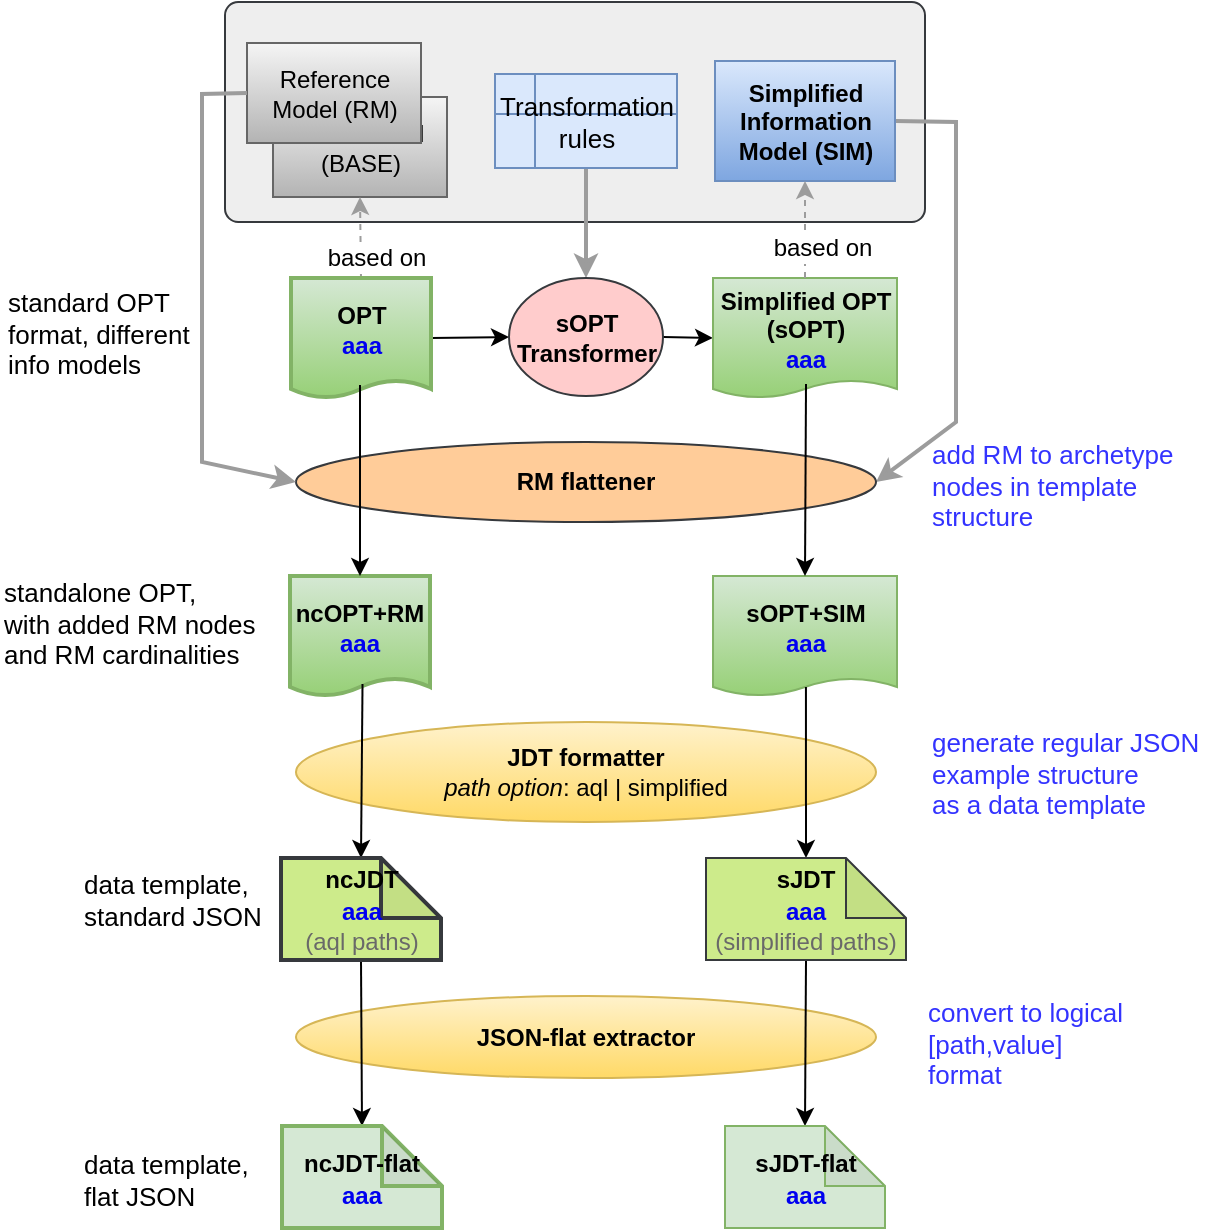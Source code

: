 <mxfile version="10.9.3" type="device"><diagram id="XmOisRVlrF0gZ4vvEgxY" name="Page-1"><mxGraphModel dx="1030" dy="707" grid="1" gridSize="10" guides="1" tooltips="1" connect="1" arrows="1" fold="1" page="1" pageScale="1" pageWidth="1169" pageHeight="827" math="0" shadow="0"><root><mxCell id="0"/><mxCell id="1" parent="0"/><mxCell id="31YKtCzsxtWfQXrm3vMB-14" value="" style="rounded=1;whiteSpace=wrap;html=1;fontSize=13;arcSize=6;fillColor=#eeeeee;strokeColor=#36393d;verticalAlign=top;align=left;" parent="1" vertex="1"><mxGeometry x="161.5" y="30" width="350" height="110" as="geometry"/></mxCell><mxCell id="jMii4_lQxRwpP-6zJA60-1" value="Base Model (BASE)" style="rounded=0;whiteSpace=wrap;html=1;gradientColor=#b3b3b3;fillColor=#f5f5f5;strokeColor=#666666;" parent="1" vertex="1"><mxGeometry x="185.5" y="77.5" width="87" height="50" as="geometry"/></mxCell><mxCell id="aknX9ZcSTkt7M2Ebjcdu-1" value="Reference Model (RM)" style="rounded=0;whiteSpace=wrap;html=1;gradientColor=#b3b3b3;fillColor=#f5f5f5;strokeColor=#666666;" parent="1" vertex="1"><mxGeometry x="172.5" y="50.5" width="87" height="50" as="geometry"/></mxCell><mxCell id="aknX9ZcSTkt7M2Ebjcdu-8" style="rounded=0;orthogonalLoop=1;jettySize=auto;html=1;exitX=0.5;exitY=1;exitDx=0;exitDy=0;entryX=0.5;entryY=0;entryDx=0;entryDy=0;strokeWidth=2;strokeColor=#9C9C9C;" parent="1" source="4TOYR0VIS-myUP9VtIvv-1" target="aknX9ZcSTkt7M2Ebjcdu-7" edge="1"><mxGeometry relative="1" as="geometry"/></mxCell><mxCell id="pqIju2r9o4nwVVScy0HL-15" style="edgeStyle=none;rounded=0;orthogonalLoop=1;jettySize=auto;html=1;exitX=1;exitY=0.5;exitDx=0;exitDy=0;entryX=1;entryY=0.5;entryDx=0;entryDy=0;startArrow=none;startFill=0;endArrow=classic;endFill=1;strokeColor=#9C9C9C;strokeWidth=2;fontSize=13;" parent="1" source="aknX9ZcSTkt7M2Ebjcdu-2" target="pqIju2r9o4nwVVScy0HL-5" edge="1"><mxGeometry relative="1" as="geometry"><Array as="points"><mxPoint x="527" y="90"/><mxPoint x="527" y="240"/></Array></mxGeometry></mxCell><mxCell id="aknX9ZcSTkt7M2Ebjcdu-2" value="Simplified Information&lt;br&gt;Model (SIM)" style="rounded=0;whiteSpace=wrap;html=1;gradientColor=#7ea6e0;fillColor=#dae8fc;strokeColor=#6c8ebf;fontStyle=1" parent="1" vertex="1"><mxGeometry x="406.5" y="59.5" width="90" height="60" as="geometry"/></mxCell><mxCell id="ns_tHse7YGivQLFpK8Ep-1" style="edgeStyle=none;rounded=0;orthogonalLoop=1;jettySize=auto;html=1;exitX=0.5;exitY=0;exitDx=0;exitDy=0;strokeColor=#9C9C9C;strokeWidth=1;entryX=0.5;entryY=1;entryDx=0;entryDy=0;dashed=1;" parent="1" source="UpzbpNls50oiiy134mTN-4" target="jMii4_lQxRwpP-6zJA60-1" edge="1"><mxGeometry relative="1" as="geometry"><mxPoint x="229.5" y="97" as="targetPoint"/><mxPoint x="168.5" y="211" as="sourcePoint"/></mxGeometry></mxCell><mxCell id="ns_tHse7YGivQLFpK8Ep-2" value="based on" style="text;html=1;resizable=0;points=[];align=center;verticalAlign=middle;labelBackgroundColor=#ffffff;" parent="ns_tHse7YGivQLFpK8Ep-1" vertex="1" connectable="0"><mxGeometry x="0.347" y="-7" relative="1" as="geometry"><mxPoint x="1" y="17" as="offset"/></mxGeometry></mxCell><mxCell id="aknX9ZcSTkt7M2Ebjcdu-9" style="edgeStyle=none;rounded=0;orthogonalLoop=1;jettySize=auto;html=1;exitX=1;exitY=0.5;exitDx=0;exitDy=0;entryX=0;entryY=0.5;entryDx=0;entryDy=0;" parent="1" source="UpzbpNls50oiiy134mTN-4" target="aknX9ZcSTkt7M2Ebjcdu-7" edge="1"><mxGeometry relative="1" as="geometry"><mxPoint x="252.5" y="226" as="sourcePoint"/><mxPoint x="297.5" y="168" as="targetPoint"/></mxGeometry></mxCell><mxCell id="aknX9ZcSTkt7M2Ebjcdu-11" style="edgeStyle=none;rounded=0;orthogonalLoop=1;jettySize=auto;html=1;exitX=1;exitY=0.5;exitDx=0;exitDy=0;entryX=0;entryY=0.5;entryDx=0;entryDy=0;" parent="1" source="aknX9ZcSTkt7M2Ebjcdu-7" target="aknX9ZcSTkt7M2Ebjcdu-10" edge="1"><mxGeometry relative="1" as="geometry"/></mxCell><mxCell id="aknX9ZcSTkt7M2Ebjcdu-7" value="sOPT Transformer" style="ellipse;whiteSpace=wrap;html=1;fillColor=#ffcccc;strokeColor=#36393d;fontStyle=1" parent="1" vertex="1"><mxGeometry x="303.5" y="168" width="77" height="59" as="geometry"/></mxCell><mxCell id="aknX9ZcSTkt7M2Ebjcdu-10" value="Simplified OPT&lt;br&gt;(sOPT)&lt;br&gt;&lt;font color=&quot;#0000f0&quot;&gt;aaa&lt;/font&gt;" style="shape=document;whiteSpace=wrap;html=1;boundedLbl=1;size=0.15;fillColor=#d5e8d4;strokeColor=#82b366;fontStyle=1;gradientColor=#97d077;" parent="1" vertex="1"><mxGeometry x="405.5" y="168" width="92" height="60" as="geometry"/></mxCell><mxCell id="aknX9ZcSTkt7M2Ebjcdu-12" value="JSON-flat extractor" style="ellipse;whiteSpace=wrap;html=1;fillColor=#fff2cc;strokeColor=#d6b656;fontStyle=1;gradientColor=#ffd966;" parent="1" vertex="1"><mxGeometry x="197" y="527" width="290" height="41" as="geometry"/></mxCell><mxCell id="aknX9ZcSTkt7M2Ebjcdu-26" value="JDT formatter&lt;br&gt;&lt;span style=&quot;font-weight: normal&quot;&gt;&lt;i&gt;path option&lt;/i&gt;: aql | simplified&lt;/span&gt;" style="ellipse;whiteSpace=wrap;html=1;fillColor=#fff2cc;strokeColor=#d6b656;fontStyle=1;gradientColor=#ffd966;" parent="1" vertex="1"><mxGeometry x="197" y="390" width="290" height="50" as="geometry"/></mxCell><mxCell id="4TOYR0VIS-myUP9VtIvv-1" value="Transformation&lt;br style=&quot;font-size: 13px;&quot;&gt;rules" style="shape=internalStorage;whiteSpace=wrap;html=1;backgroundOutline=1;fillColor=#dae8fc;strokeColor=#6c8ebf;fontSize=13;" parent="1" vertex="1"><mxGeometry x="296.5" y="66" width="91" height="47" as="geometry"/></mxCell><mxCell id="UpzbpNls50oiiy134mTN-4" value="OPT&lt;br&gt;&lt;font color=&quot;#0000f0&quot;&gt;aaa&lt;/font&gt;" style="shape=document;whiteSpace=wrap;html=1;boundedLbl=1;size=0.15;fillColor=#d5e8d4;strokeColor=#82b366;fontStyle=1;gradientColor=#97d077;strokeWidth=2;" parent="1" vertex="1"><mxGeometry x="194.5" y="168" width="70" height="60" as="geometry"/></mxCell><mxCell id="31YKtCzsxtWfQXrm3vMB-3" style="edgeStyle=none;rounded=0;orthogonalLoop=1;jettySize=auto;html=1;exitX=0.5;exitY=1;exitDx=0;exitDy=0;entryX=0.5;entryY=0;entryDx=0;entryDy=0;exitPerimeter=0;entryPerimeter=0;" parent="1" source="pqIju2r9o4nwVVScy0HL-19" target="pqIju2r9o4nwVVScy0HL-22" edge="1"><mxGeometry relative="1" as="geometry"><mxPoint x="232" y="604" as="targetPoint"/><mxPoint x="232" y="506" as="sourcePoint"/></mxGeometry></mxCell><mxCell id="aknX9ZcSTkt7M2Ebjcdu-13" style="edgeStyle=none;rounded=0;orthogonalLoop=1;jettySize=auto;html=1;entryX=0.5;entryY=0;entryDx=0;entryDy=0;exitX=0.5;exitY=1;exitDx=0;exitDy=0;exitPerimeter=0;entryPerimeter=0;" parent="1" source="pqIju2r9o4nwVVScy0HL-21" target="pqIju2r9o4nwVVScy0HL-23" edge="1"><mxGeometry relative="1" as="geometry"><mxPoint x="454" y="505" as="sourcePoint"/><mxPoint x="454" y="604" as="targetPoint"/></mxGeometry></mxCell><mxCell id="pqIju2r9o4nwVVScy0HL-3" style="edgeStyle=none;rounded=0;orthogonalLoop=1;jettySize=auto;html=1;exitX=0.5;exitY=0;exitDx=0;exitDy=0;strokeColor=#9C9C9C;strokeWidth=1;entryX=0.5;entryY=1;entryDx=0;entryDy=0;dashed=1;" parent="1" source="aknX9ZcSTkt7M2Ebjcdu-10" target="aknX9ZcSTkt7M2Ebjcdu-2" edge="1"><mxGeometry relative="1" as="geometry"><mxPoint x="402.5" y="127" as="targetPoint"/><mxPoint x="401.5" y="176" as="sourcePoint"/></mxGeometry></mxCell><mxCell id="pqIju2r9o4nwVVScy0HL-4" value="based on" style="text;html=1;resizable=0;points=[];align=center;verticalAlign=middle;labelBackgroundColor=#ffffff;" parent="pqIju2r9o4nwVVScy0HL-3" vertex="1" connectable="0"><mxGeometry x="0.347" y="-7" relative="1" as="geometry"><mxPoint x="1" y="17" as="offset"/></mxGeometry></mxCell><mxCell id="pqIju2r9o4nwVVScy0HL-5" value="RM flattener" style="ellipse;whiteSpace=wrap;html=1;fillColor=#ffcc99;strokeColor=#36393d;fontStyle=1;" parent="1" vertex="1"><mxGeometry x="197" y="250" width="290" height="40" as="geometry"/></mxCell><mxCell id="pqIju2r9o4nwVVScy0HL-6" value="sOPT+SIM&lt;br&gt;&lt;font color=&quot;#0000f0&quot;&gt;aaa&lt;/font&gt;" style="shape=document;whiteSpace=wrap;html=1;boundedLbl=1;size=0.15;fillColor=#d5e8d4;strokeColor=#82b366;fontStyle=1;gradientColor=#97d077;" parent="1" vertex="1"><mxGeometry x="405.5" y="317" width="92" height="60" as="geometry"/></mxCell><mxCell id="pqIju2r9o4nwVVScy0HL-7" value="ncOPT+RM&lt;br&gt;&lt;font color=&quot;#0000f0&quot;&gt;aaa&lt;/font&gt;" style="shape=document;whiteSpace=wrap;html=1;boundedLbl=1;size=0.15;fillColor=#d5e8d4;strokeColor=#82b366;fontStyle=1;gradientColor=#97d077;strokeWidth=2;" parent="1" vertex="1"><mxGeometry x="194" y="317" width="70" height="60" as="geometry"/></mxCell><mxCell id="31YKtCzsxtWfQXrm3vMB-10" style="edgeStyle=none;rounded=0;orthogonalLoop=1;jettySize=auto;html=1;exitX=0.493;exitY=0.892;exitDx=0;exitDy=0;entryX=0.5;entryY=0;entryDx=0;entryDy=0;exitPerimeter=0;" parent="1" source="UpzbpNls50oiiy134mTN-4" target="pqIju2r9o4nwVVScy0HL-7" edge="1"><mxGeometry relative="1" as="geometry"><mxPoint x="250.5" y="248" as="sourcePoint"/><mxPoint x="667.5" y="235" as="targetPoint"/></mxGeometry></mxCell><mxCell id="aknX9ZcSTkt7M2Ebjcdu-28" style="edgeStyle=none;rounded=0;orthogonalLoop=1;jettySize=auto;html=1;entryX=0.5;entryY=0;entryDx=0;entryDy=0;" parent="1" target="pqIju2r9o4nwVVScy0HL-6" edge="1"><mxGeometry relative="1" as="geometry"><mxPoint x="452" y="221" as="sourcePoint"/><mxPoint x="601.5" y="120" as="targetPoint"/></mxGeometry></mxCell><mxCell id="pqIju2r9o4nwVVScy0HL-8" style="edgeStyle=none;rounded=0;orthogonalLoop=1;jettySize=auto;html=1;entryX=0.5;entryY=0;entryDx=0;entryDy=0;exitX=0.505;exitY=0.925;exitDx=0;exitDy=0;exitPerimeter=0;entryPerimeter=0;" parent="1" source="pqIju2r9o4nwVVScy0HL-6" target="pqIju2r9o4nwVVScy0HL-21" edge="1"><mxGeometry relative="1" as="geometry"><mxPoint x="460.5" y="514" as="sourcePoint"/><mxPoint x="452" y="459" as="targetPoint"/></mxGeometry></mxCell><mxCell id="pqIju2r9o4nwVVScy0HL-9" style="edgeStyle=none;rounded=0;orthogonalLoop=1;jettySize=auto;html=1;entryX=0.5;entryY=0;entryDx=0;entryDy=0;exitX=0.518;exitY=0.9;exitDx=0;exitDy=0;exitPerimeter=0;entryPerimeter=0;" parent="1" source="pqIju2r9o4nwVVScy0HL-7" target="pqIju2r9o4nwVVScy0HL-19" edge="1"><mxGeometry relative="1" as="geometry"><mxPoint x="460.5" y="383" as="sourcePoint"/><mxPoint x="231" y="459" as="targetPoint"/></mxGeometry></mxCell><mxCell id="pqIju2r9o4nwVVScy0HL-11" value="standard OPT&lt;br&gt;format, different&lt;br&gt;info models" style="text;html=1;resizable=0;points=[];autosize=1;align=left;verticalAlign=top;spacingTop=-4;fontSize=13;" parent="1" vertex="1"><mxGeometry x="51" y="169.5" width="110" height="50" as="geometry"/></mxCell><mxCell id="pqIju2r9o4nwVVScy0HL-12" value="standalone OPT, &lt;br&gt;with added RM nodes&lt;br&gt;and RM cardinalities" style="text;html=1;resizable=0;points=[];autosize=1;align=left;verticalAlign=top;spacingTop=-4;fontSize=13;" parent="1" vertex="1"><mxGeometry x="49" y="315" width="140" height="50" as="geometry"/></mxCell><mxCell id="pqIju2r9o4nwVVScy0HL-13" value="data template,&amp;nbsp;&lt;br&gt;standard JSON" style="text;html=1;resizable=0;points=[];autosize=1;align=left;verticalAlign=top;spacingTop=-4;fontSize=13;" parent="1" vertex="1"><mxGeometry x="89" y="460.5" width="100" height="30" as="geometry"/></mxCell><mxCell id="pqIju2r9o4nwVVScy0HL-14" value="data template,&amp;nbsp;&lt;br&gt;flat JSON" style="text;html=1;resizable=0;points=[];autosize=1;align=left;verticalAlign=top;spacingTop=-4;fontSize=13;" parent="1" vertex="1"><mxGeometry x="89" y="600.5" width="100" height="30" as="geometry"/></mxCell><mxCell id="pqIju2r9o4nwVVScy0HL-16" style="edgeStyle=none;rounded=0;orthogonalLoop=1;jettySize=auto;html=1;exitX=0;exitY=0.5;exitDx=0;exitDy=0;entryX=0;entryY=0.5;entryDx=0;entryDy=0;startArrow=none;startFill=0;endArrow=classic;endFill=1;strokeColor=#9C9C9C;strokeWidth=2;fontSize=13;" parent="1" source="aknX9ZcSTkt7M2Ebjcdu-1" target="pqIju2r9o4nwVVScy0HL-5" edge="1"><mxGeometry relative="1" as="geometry"><mxPoint x="507" y="100" as="sourcePoint"/><mxPoint x="390" y="281" as="targetPoint"/><Array as="points"><mxPoint x="150" y="76"/><mxPoint x="150" y="260"/></Array></mxGeometry></mxCell><mxCell id="pqIju2r9o4nwVVScy0HL-19" value="&lt;span style=&quot;font-size: 12px ; font-weight: 700 ; white-space: normal&quot;&gt;ncJDT&lt;/span&gt;&lt;br style=&quot;font-size: 12px ; font-weight: 700 ; white-space: normal&quot;&gt;&lt;font color=&quot;#0000f0&quot; style=&quot;font-size: 12px ; font-weight: 700 ; white-space: normal&quot;&gt;aaa&lt;br&gt;&lt;/font&gt;&lt;span style=&quot;color: rgb(105 , 105 , 105) ; font-size: 12px&quot;&gt;(aql paths)&lt;/span&gt;&lt;font color=&quot;#0000f0&quot; style=&quot;font-size: 12px ; font-weight: 700 ; white-space: normal&quot;&gt;&lt;br&gt;&lt;/font&gt;" style="shape=note;whiteSpace=wrap;html=1;backgroundOutline=1;darkOpacity=0.05;fontSize=13;align=center;fillColor=#cdeb8b;strokeColor=#36393d;strokeWidth=2;" parent="1" vertex="1"><mxGeometry x="189.5" y="458" width="80" height="51" as="geometry"/></mxCell><mxCell id="pqIju2r9o4nwVVScy0HL-21" value="&lt;span style=&quot;font-size: 12px ; font-weight: 700 ; white-space: normal&quot;&gt;sJDT&lt;/span&gt;&lt;br style=&quot;font-size: 12px ; font-weight: 700 ; white-space: normal&quot;&gt;&lt;font style=&quot;font-size: 12px ; white-space: normal&quot;&gt;&lt;b style=&quot;color: rgb(0 , 0 , 240)&quot;&gt;aaa&lt;/b&gt;&lt;br&gt;&lt;font color=&quot;#696969&quot;&gt;(simplified paths)&lt;/font&gt;&lt;br&gt;&lt;/font&gt;" style="shape=note;whiteSpace=wrap;html=1;backgroundOutline=1;darkOpacity=0.05;fontSize=13;align=center;fillColor=#cdeb8b;strokeColor=#36393d;" parent="1" vertex="1"><mxGeometry x="402" y="458" width="100" height="51" as="geometry"/></mxCell><mxCell id="pqIju2r9o4nwVVScy0HL-22" value="&lt;span style=&quot;font-size: 12px ; font-weight: 700 ; white-space: normal&quot;&gt;ncJDT-flat&lt;/span&gt;&lt;br style=&quot;font-size: 12px ; font-weight: 700 ; white-space: normal&quot;&gt;&lt;font color=&quot;#0000f0&quot; style=&quot;font-size: 12px ; font-weight: 700 ; white-space: normal&quot;&gt;aaa&lt;/font&gt;" style="shape=note;whiteSpace=wrap;html=1;backgroundOutline=1;darkOpacity=0.05;fontSize=13;align=center;fillColor=#d5e8d4;strokeColor=#82b366;strokeWidth=2;" parent="1" vertex="1"><mxGeometry x="190" y="592" width="80" height="51" as="geometry"/></mxCell><mxCell id="pqIju2r9o4nwVVScy0HL-23" value="&lt;span style=&quot;font-size: 12px ; font-weight: 700 ; white-space: normal&quot;&gt;sJDT-flat&lt;/span&gt;&lt;br style=&quot;font-size: 12px ; font-weight: 700 ; white-space: normal&quot;&gt;&lt;font color=&quot;#0000f0&quot; style=&quot;font-size: 12px ; font-weight: 700 ; white-space: normal&quot;&gt;aaa&lt;/font&gt;" style="shape=note;whiteSpace=wrap;html=1;backgroundOutline=1;darkOpacity=0.05;fontSize=13;align=center;fillColor=#d5e8d4;strokeColor=#82b366;" parent="1" vertex="1"><mxGeometry x="411.5" y="592" width="80" height="51" as="geometry"/></mxCell><mxCell id="OSdl4rqXy28XLNoBRfl7-1" value="add RM to archetype &lt;br&gt;nodes in template&lt;br&gt;structure" style="text;html=1;resizable=0;points=[];autosize=1;align=left;verticalAlign=top;spacingTop=-4;fontSize=13;fontColor=#3333FF;" vertex="1" parent="1"><mxGeometry x="513" y="246" width="140" height="50" as="geometry"/></mxCell><mxCell id="OSdl4rqXy28XLNoBRfl7-2" value="generate regular JSON&lt;br&gt;example structure&amp;nbsp;&lt;br&gt;as a data template" style="text;html=1;resizable=0;points=[];autosize=1;align=left;verticalAlign=top;spacingTop=-4;fontSize=13;fontColor=#3333FF;" vertex="1" parent="1"><mxGeometry x="513" y="390" width="150" height="50" as="geometry"/></mxCell><mxCell id="OSdl4rqXy28XLNoBRfl7-3" value="convert to logical &lt;br&gt;[path,value]&lt;br&gt;format" style="text;html=1;resizable=0;points=[];autosize=1;align=left;verticalAlign=top;spacingTop=-4;fontSize=13;fontColor=#3333FF;" vertex="1" parent="1"><mxGeometry x="511" y="525" width="120" height="50" as="geometry"/></mxCell></root></mxGraphModel></diagram></mxfile>